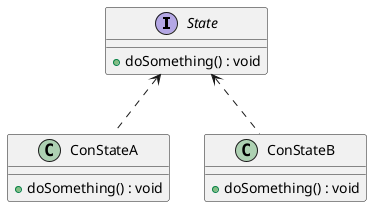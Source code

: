 @startuml

interface State{
    + doSomething() : void
}

class ConStateA{
    + doSomething() : void
}

class ConStateB{
    + doSomething() : void
}

State <.. ConStateA
State <.. ConStateB

@enduml